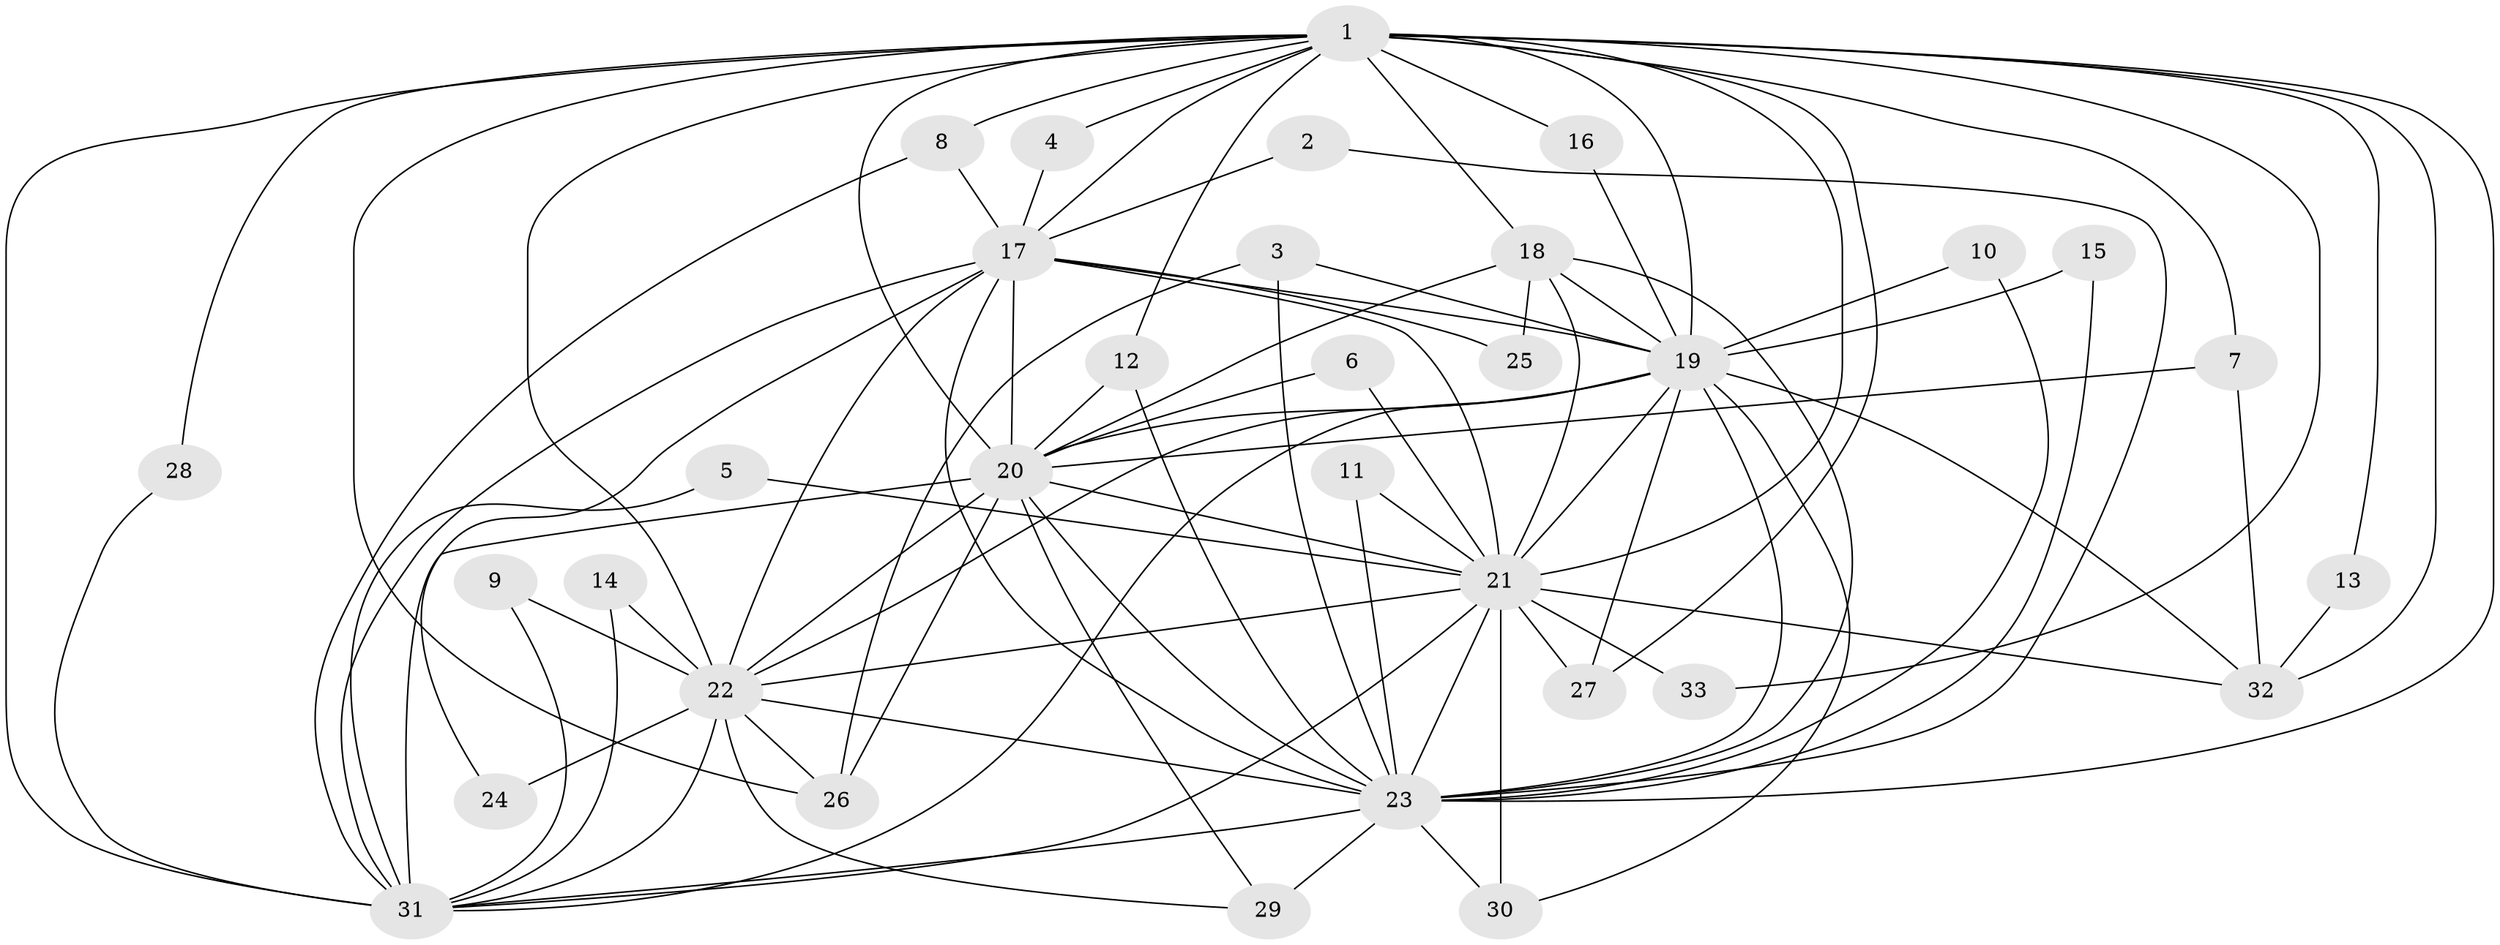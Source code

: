 // original degree distribution, {21: 0.015625, 15: 0.015625, 20: 0.03125, 12: 0.03125, 16: 0.03125, 18: 0.015625, 22: 0.015625, 2: 0.53125, 3: 0.21875, 4: 0.09375}
// Generated by graph-tools (version 1.1) at 2025/25/03/09/25 03:25:40]
// undirected, 33 vertices, 90 edges
graph export_dot {
graph [start="1"]
  node [color=gray90,style=filled];
  1;
  2;
  3;
  4;
  5;
  6;
  7;
  8;
  9;
  10;
  11;
  12;
  13;
  14;
  15;
  16;
  17;
  18;
  19;
  20;
  21;
  22;
  23;
  24;
  25;
  26;
  27;
  28;
  29;
  30;
  31;
  32;
  33;
  1 -- 4 [weight=1.0];
  1 -- 7 [weight=1.0];
  1 -- 8 [weight=1.0];
  1 -- 12 [weight=1.0];
  1 -- 13 [weight=1.0];
  1 -- 16 [weight=1.0];
  1 -- 17 [weight=2.0];
  1 -- 18 [weight=1.0];
  1 -- 19 [weight=3.0];
  1 -- 20 [weight=4.0];
  1 -- 21 [weight=4.0];
  1 -- 22 [weight=2.0];
  1 -- 23 [weight=2.0];
  1 -- 26 [weight=1.0];
  1 -- 27 [weight=1.0];
  1 -- 28 [weight=1.0];
  1 -- 31 [weight=4.0];
  1 -- 32 [weight=1.0];
  1 -- 33 [weight=2.0];
  2 -- 17 [weight=1.0];
  2 -- 23 [weight=1.0];
  3 -- 19 [weight=1.0];
  3 -- 23 [weight=1.0];
  3 -- 26 [weight=1.0];
  4 -- 17 [weight=1.0];
  5 -- 21 [weight=1.0];
  5 -- 31 [weight=1.0];
  6 -- 20 [weight=1.0];
  6 -- 21 [weight=1.0];
  7 -- 20 [weight=1.0];
  7 -- 32 [weight=1.0];
  8 -- 17 [weight=1.0];
  8 -- 31 [weight=1.0];
  9 -- 22 [weight=1.0];
  9 -- 31 [weight=1.0];
  10 -- 19 [weight=1.0];
  10 -- 23 [weight=1.0];
  11 -- 21 [weight=1.0];
  11 -- 23 [weight=1.0];
  12 -- 20 [weight=1.0];
  12 -- 23 [weight=1.0];
  13 -- 32 [weight=1.0];
  14 -- 22 [weight=1.0];
  14 -- 31 [weight=1.0];
  15 -- 19 [weight=1.0];
  15 -- 23 [weight=1.0];
  16 -- 19 [weight=1.0];
  17 -- 19 [weight=2.0];
  17 -- 20 [weight=1.0];
  17 -- 21 [weight=1.0];
  17 -- 22 [weight=1.0];
  17 -- 23 [weight=2.0];
  17 -- 24 [weight=1.0];
  17 -- 25 [weight=1.0];
  17 -- 31 [weight=2.0];
  18 -- 19 [weight=1.0];
  18 -- 20 [weight=1.0];
  18 -- 21 [weight=1.0];
  18 -- 23 [weight=1.0];
  18 -- 25 [weight=1.0];
  19 -- 20 [weight=1.0];
  19 -- 21 [weight=1.0];
  19 -- 22 [weight=2.0];
  19 -- 23 [weight=2.0];
  19 -- 27 [weight=1.0];
  19 -- 30 [weight=1.0];
  19 -- 31 [weight=2.0];
  19 -- 32 [weight=2.0];
  20 -- 21 [weight=1.0];
  20 -- 22 [weight=2.0];
  20 -- 23 [weight=1.0];
  20 -- 26 [weight=1.0];
  20 -- 29 [weight=1.0];
  20 -- 31 [weight=3.0];
  21 -- 22 [weight=1.0];
  21 -- 23 [weight=1.0];
  21 -- 27 [weight=1.0];
  21 -- 30 [weight=2.0];
  21 -- 31 [weight=2.0];
  21 -- 32 [weight=1.0];
  21 -- 33 [weight=1.0];
  22 -- 23 [weight=1.0];
  22 -- 24 [weight=1.0];
  22 -- 26 [weight=1.0];
  22 -- 29 [weight=1.0];
  22 -- 31 [weight=2.0];
  23 -- 29 [weight=1.0];
  23 -- 30 [weight=1.0];
  23 -- 31 [weight=2.0];
  28 -- 31 [weight=1.0];
}
